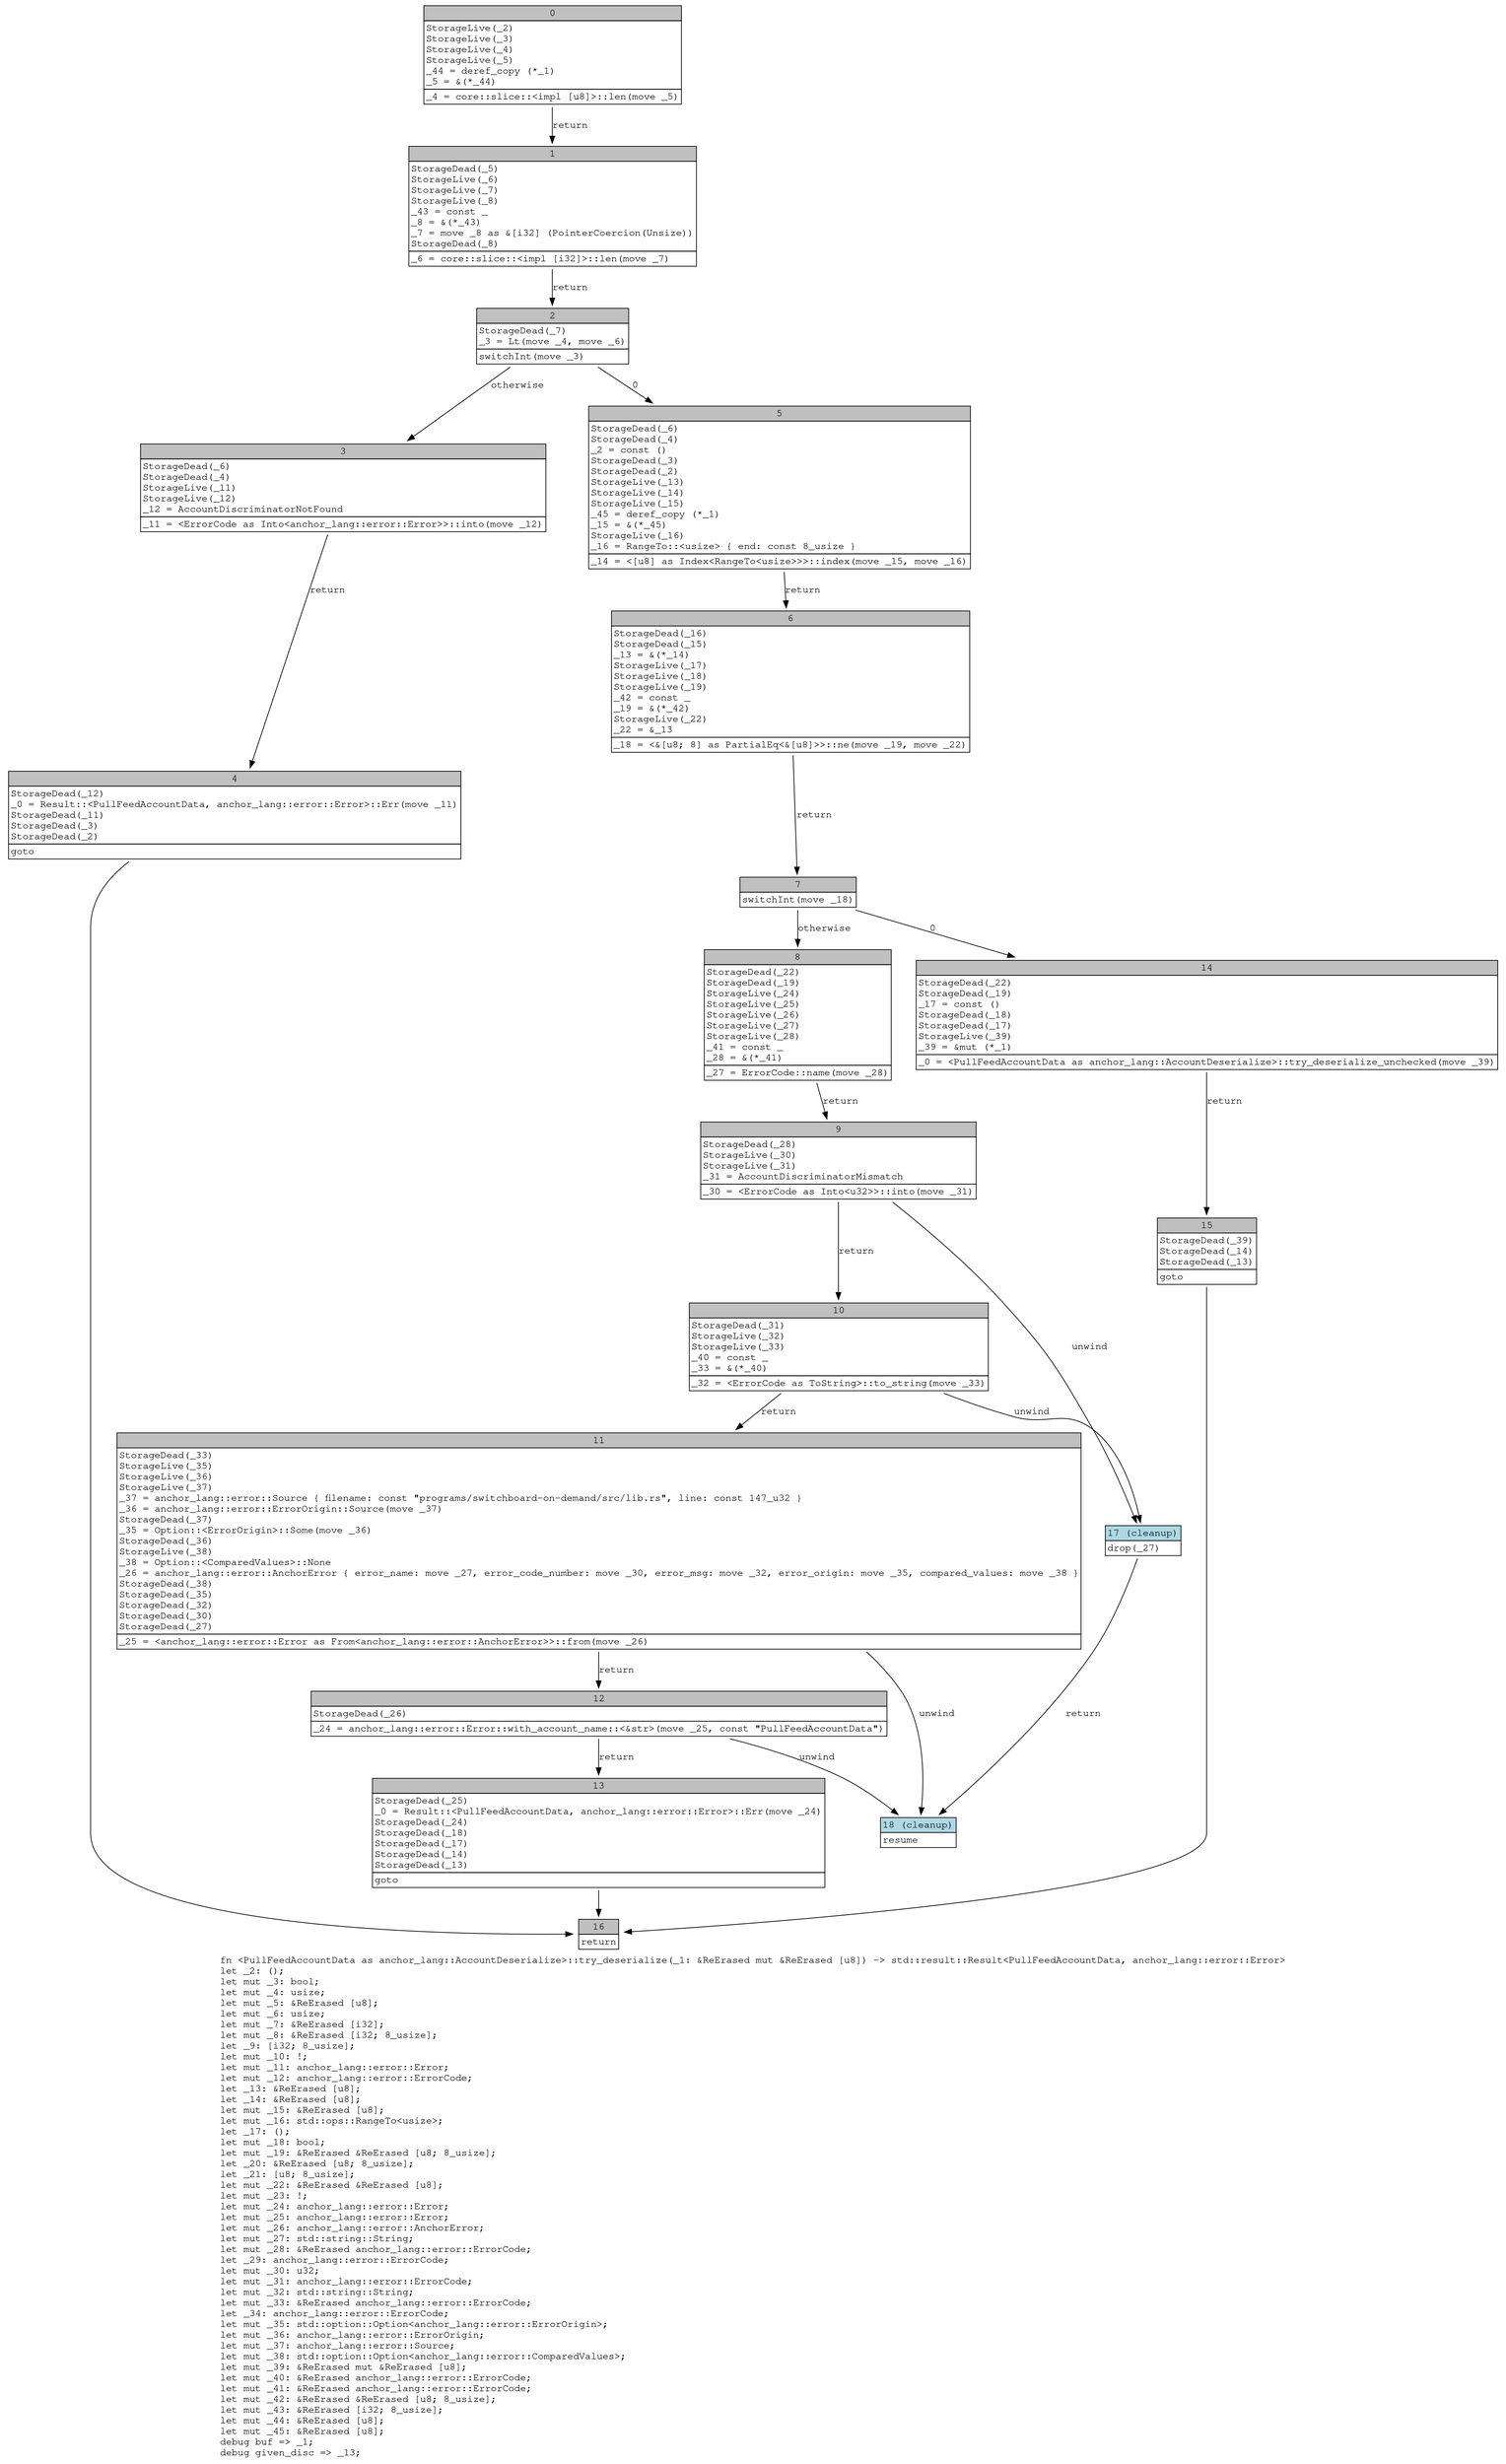 digraph Mir_0_362 {
    graph [fontname="Courier, monospace"];
    node [fontname="Courier, monospace"];
    edge [fontname="Courier, monospace"];
    label=<fn &lt;PullFeedAccountData as anchor_lang::AccountDeserialize&gt;::try_deserialize(_1: &amp;ReErased mut &amp;ReErased [u8]) -&gt; std::result::Result&lt;PullFeedAccountData, anchor_lang::error::Error&gt;<br align="left"/>let _2: ();<br align="left"/>let mut _3: bool;<br align="left"/>let mut _4: usize;<br align="left"/>let mut _5: &amp;ReErased [u8];<br align="left"/>let mut _6: usize;<br align="left"/>let mut _7: &amp;ReErased [i32];<br align="left"/>let mut _8: &amp;ReErased [i32; 8_usize];<br align="left"/>let _9: [i32; 8_usize];<br align="left"/>let mut _10: !;<br align="left"/>let mut _11: anchor_lang::error::Error;<br align="left"/>let mut _12: anchor_lang::error::ErrorCode;<br align="left"/>let _13: &amp;ReErased [u8];<br align="left"/>let _14: &amp;ReErased [u8];<br align="left"/>let mut _15: &amp;ReErased [u8];<br align="left"/>let mut _16: std::ops::RangeTo&lt;usize&gt;;<br align="left"/>let _17: ();<br align="left"/>let mut _18: bool;<br align="left"/>let mut _19: &amp;ReErased &amp;ReErased [u8; 8_usize];<br align="left"/>let _20: &amp;ReErased [u8; 8_usize];<br align="left"/>let _21: [u8; 8_usize];<br align="left"/>let mut _22: &amp;ReErased &amp;ReErased [u8];<br align="left"/>let mut _23: !;<br align="left"/>let mut _24: anchor_lang::error::Error;<br align="left"/>let mut _25: anchor_lang::error::Error;<br align="left"/>let mut _26: anchor_lang::error::AnchorError;<br align="left"/>let mut _27: std::string::String;<br align="left"/>let mut _28: &amp;ReErased anchor_lang::error::ErrorCode;<br align="left"/>let _29: anchor_lang::error::ErrorCode;<br align="left"/>let mut _30: u32;<br align="left"/>let mut _31: anchor_lang::error::ErrorCode;<br align="left"/>let mut _32: std::string::String;<br align="left"/>let mut _33: &amp;ReErased anchor_lang::error::ErrorCode;<br align="left"/>let _34: anchor_lang::error::ErrorCode;<br align="left"/>let mut _35: std::option::Option&lt;anchor_lang::error::ErrorOrigin&gt;;<br align="left"/>let mut _36: anchor_lang::error::ErrorOrigin;<br align="left"/>let mut _37: anchor_lang::error::Source;<br align="left"/>let mut _38: std::option::Option&lt;anchor_lang::error::ComparedValues&gt;;<br align="left"/>let mut _39: &amp;ReErased mut &amp;ReErased [u8];<br align="left"/>let mut _40: &amp;ReErased anchor_lang::error::ErrorCode;<br align="left"/>let mut _41: &amp;ReErased anchor_lang::error::ErrorCode;<br align="left"/>let mut _42: &amp;ReErased &amp;ReErased [u8; 8_usize];<br align="left"/>let mut _43: &amp;ReErased [i32; 8_usize];<br align="left"/>let mut _44: &amp;ReErased [u8];<br align="left"/>let mut _45: &amp;ReErased [u8];<br align="left"/>debug buf =&gt; _1;<br align="left"/>debug given_disc =&gt; _13;<br align="left"/>>;
    bb0__0_362 [shape="none", label=<<table border="0" cellborder="1" cellspacing="0"><tr><td bgcolor="gray" align="center" colspan="1">0</td></tr><tr><td align="left" balign="left">StorageLive(_2)<br/>StorageLive(_3)<br/>StorageLive(_4)<br/>StorageLive(_5)<br/>_44 = deref_copy (*_1)<br/>_5 = &amp;(*_44)<br/></td></tr><tr><td align="left">_4 = core::slice::&lt;impl [u8]&gt;::len(move _5)</td></tr></table>>];
    bb1__0_362 [shape="none", label=<<table border="0" cellborder="1" cellspacing="0"><tr><td bgcolor="gray" align="center" colspan="1">1</td></tr><tr><td align="left" balign="left">StorageDead(_5)<br/>StorageLive(_6)<br/>StorageLive(_7)<br/>StorageLive(_8)<br/>_43 = const _<br/>_8 = &amp;(*_43)<br/>_7 = move _8 as &amp;[i32] (PointerCoercion(Unsize))<br/>StorageDead(_8)<br/></td></tr><tr><td align="left">_6 = core::slice::&lt;impl [i32]&gt;::len(move _7)</td></tr></table>>];
    bb2__0_362 [shape="none", label=<<table border="0" cellborder="1" cellspacing="0"><tr><td bgcolor="gray" align="center" colspan="1">2</td></tr><tr><td align="left" balign="left">StorageDead(_7)<br/>_3 = Lt(move _4, move _6)<br/></td></tr><tr><td align="left">switchInt(move _3)</td></tr></table>>];
    bb3__0_362 [shape="none", label=<<table border="0" cellborder="1" cellspacing="0"><tr><td bgcolor="gray" align="center" colspan="1">3</td></tr><tr><td align="left" balign="left">StorageDead(_6)<br/>StorageDead(_4)<br/>StorageLive(_11)<br/>StorageLive(_12)<br/>_12 = AccountDiscriminatorNotFound<br/></td></tr><tr><td align="left">_11 = &lt;ErrorCode as Into&lt;anchor_lang::error::Error&gt;&gt;::into(move _12)</td></tr></table>>];
    bb4__0_362 [shape="none", label=<<table border="0" cellborder="1" cellspacing="0"><tr><td bgcolor="gray" align="center" colspan="1">4</td></tr><tr><td align="left" balign="left">StorageDead(_12)<br/>_0 = Result::&lt;PullFeedAccountData, anchor_lang::error::Error&gt;::Err(move _11)<br/>StorageDead(_11)<br/>StorageDead(_3)<br/>StorageDead(_2)<br/></td></tr><tr><td align="left">goto</td></tr></table>>];
    bb5__0_362 [shape="none", label=<<table border="0" cellborder="1" cellspacing="0"><tr><td bgcolor="gray" align="center" colspan="1">5</td></tr><tr><td align="left" balign="left">StorageDead(_6)<br/>StorageDead(_4)<br/>_2 = const ()<br/>StorageDead(_3)<br/>StorageDead(_2)<br/>StorageLive(_13)<br/>StorageLive(_14)<br/>StorageLive(_15)<br/>_45 = deref_copy (*_1)<br/>_15 = &amp;(*_45)<br/>StorageLive(_16)<br/>_16 = RangeTo::&lt;usize&gt; { end: const 8_usize }<br/></td></tr><tr><td align="left">_14 = &lt;[u8] as Index&lt;RangeTo&lt;usize&gt;&gt;&gt;::index(move _15, move _16)</td></tr></table>>];
    bb6__0_362 [shape="none", label=<<table border="0" cellborder="1" cellspacing="0"><tr><td bgcolor="gray" align="center" colspan="1">6</td></tr><tr><td align="left" balign="left">StorageDead(_16)<br/>StorageDead(_15)<br/>_13 = &amp;(*_14)<br/>StorageLive(_17)<br/>StorageLive(_18)<br/>StorageLive(_19)<br/>_42 = const _<br/>_19 = &amp;(*_42)<br/>StorageLive(_22)<br/>_22 = &amp;_13<br/></td></tr><tr><td align="left">_18 = &lt;&amp;[u8; 8] as PartialEq&lt;&amp;[u8]&gt;&gt;::ne(move _19, move _22)</td></tr></table>>];
    bb7__0_362 [shape="none", label=<<table border="0" cellborder="1" cellspacing="0"><tr><td bgcolor="gray" align="center" colspan="1">7</td></tr><tr><td align="left">switchInt(move _18)</td></tr></table>>];
    bb8__0_362 [shape="none", label=<<table border="0" cellborder="1" cellspacing="0"><tr><td bgcolor="gray" align="center" colspan="1">8</td></tr><tr><td align="left" balign="left">StorageDead(_22)<br/>StorageDead(_19)<br/>StorageLive(_24)<br/>StorageLive(_25)<br/>StorageLive(_26)<br/>StorageLive(_27)<br/>StorageLive(_28)<br/>_41 = const _<br/>_28 = &amp;(*_41)<br/></td></tr><tr><td align="left">_27 = ErrorCode::name(move _28)</td></tr></table>>];
    bb9__0_362 [shape="none", label=<<table border="0" cellborder="1" cellspacing="0"><tr><td bgcolor="gray" align="center" colspan="1">9</td></tr><tr><td align="left" balign="left">StorageDead(_28)<br/>StorageLive(_30)<br/>StorageLive(_31)<br/>_31 = AccountDiscriminatorMismatch<br/></td></tr><tr><td align="left">_30 = &lt;ErrorCode as Into&lt;u32&gt;&gt;::into(move _31)</td></tr></table>>];
    bb10__0_362 [shape="none", label=<<table border="0" cellborder="1" cellspacing="0"><tr><td bgcolor="gray" align="center" colspan="1">10</td></tr><tr><td align="left" balign="left">StorageDead(_31)<br/>StorageLive(_32)<br/>StorageLive(_33)<br/>_40 = const _<br/>_33 = &amp;(*_40)<br/></td></tr><tr><td align="left">_32 = &lt;ErrorCode as ToString&gt;::to_string(move _33)</td></tr></table>>];
    bb11__0_362 [shape="none", label=<<table border="0" cellborder="1" cellspacing="0"><tr><td bgcolor="gray" align="center" colspan="1">11</td></tr><tr><td align="left" balign="left">StorageDead(_33)<br/>StorageLive(_35)<br/>StorageLive(_36)<br/>StorageLive(_37)<br/>_37 = anchor_lang::error::Source { filename: const &quot;programs/switchboard-on-demand/src/lib.rs&quot;, line: const 147_u32 }<br/>_36 = anchor_lang::error::ErrorOrigin::Source(move _37)<br/>StorageDead(_37)<br/>_35 = Option::&lt;ErrorOrigin&gt;::Some(move _36)<br/>StorageDead(_36)<br/>StorageLive(_38)<br/>_38 = Option::&lt;ComparedValues&gt;::None<br/>_26 = anchor_lang::error::AnchorError { error_name: move _27, error_code_number: move _30, error_msg: move _32, error_origin: move _35, compared_values: move _38 }<br/>StorageDead(_38)<br/>StorageDead(_35)<br/>StorageDead(_32)<br/>StorageDead(_30)<br/>StorageDead(_27)<br/></td></tr><tr><td align="left">_25 = &lt;anchor_lang::error::Error as From&lt;anchor_lang::error::AnchorError&gt;&gt;::from(move _26)</td></tr></table>>];
    bb12__0_362 [shape="none", label=<<table border="0" cellborder="1" cellspacing="0"><tr><td bgcolor="gray" align="center" colspan="1">12</td></tr><tr><td align="left" balign="left">StorageDead(_26)<br/></td></tr><tr><td align="left">_24 = anchor_lang::error::Error::with_account_name::&lt;&amp;str&gt;(move _25, const &quot;PullFeedAccountData&quot;)</td></tr></table>>];
    bb13__0_362 [shape="none", label=<<table border="0" cellborder="1" cellspacing="0"><tr><td bgcolor="gray" align="center" colspan="1">13</td></tr><tr><td align="left" balign="left">StorageDead(_25)<br/>_0 = Result::&lt;PullFeedAccountData, anchor_lang::error::Error&gt;::Err(move _24)<br/>StorageDead(_24)<br/>StorageDead(_18)<br/>StorageDead(_17)<br/>StorageDead(_14)<br/>StorageDead(_13)<br/></td></tr><tr><td align="left">goto</td></tr></table>>];
    bb14__0_362 [shape="none", label=<<table border="0" cellborder="1" cellspacing="0"><tr><td bgcolor="gray" align="center" colspan="1">14</td></tr><tr><td align="left" balign="left">StorageDead(_22)<br/>StorageDead(_19)<br/>_17 = const ()<br/>StorageDead(_18)<br/>StorageDead(_17)<br/>StorageLive(_39)<br/>_39 = &amp;mut (*_1)<br/></td></tr><tr><td align="left">_0 = &lt;PullFeedAccountData as anchor_lang::AccountDeserialize&gt;::try_deserialize_unchecked(move _39)</td></tr></table>>];
    bb15__0_362 [shape="none", label=<<table border="0" cellborder="1" cellspacing="0"><tr><td bgcolor="gray" align="center" colspan="1">15</td></tr><tr><td align="left" balign="left">StorageDead(_39)<br/>StorageDead(_14)<br/>StorageDead(_13)<br/></td></tr><tr><td align="left">goto</td></tr></table>>];
    bb16__0_362 [shape="none", label=<<table border="0" cellborder="1" cellspacing="0"><tr><td bgcolor="gray" align="center" colspan="1">16</td></tr><tr><td align="left">return</td></tr></table>>];
    bb17__0_362 [shape="none", label=<<table border="0" cellborder="1" cellspacing="0"><tr><td bgcolor="lightblue" align="center" colspan="1">17 (cleanup)</td></tr><tr><td align="left">drop(_27)</td></tr></table>>];
    bb18__0_362 [shape="none", label=<<table border="0" cellborder="1" cellspacing="0"><tr><td bgcolor="lightblue" align="center" colspan="1">18 (cleanup)</td></tr><tr><td align="left">resume</td></tr></table>>];
    bb0__0_362 -> bb1__0_362 [label="return"];
    bb1__0_362 -> bb2__0_362 [label="return"];
    bb2__0_362 -> bb5__0_362 [label="0"];
    bb2__0_362 -> bb3__0_362 [label="otherwise"];
    bb3__0_362 -> bb4__0_362 [label="return"];
    bb4__0_362 -> bb16__0_362 [label=""];
    bb5__0_362 -> bb6__0_362 [label="return"];
    bb6__0_362 -> bb7__0_362 [label="return"];
    bb7__0_362 -> bb14__0_362 [label="0"];
    bb7__0_362 -> bb8__0_362 [label="otherwise"];
    bb8__0_362 -> bb9__0_362 [label="return"];
    bb9__0_362 -> bb10__0_362 [label="return"];
    bb9__0_362 -> bb17__0_362 [label="unwind"];
    bb10__0_362 -> bb11__0_362 [label="return"];
    bb10__0_362 -> bb17__0_362 [label="unwind"];
    bb11__0_362 -> bb12__0_362 [label="return"];
    bb11__0_362 -> bb18__0_362 [label="unwind"];
    bb12__0_362 -> bb13__0_362 [label="return"];
    bb12__0_362 -> bb18__0_362 [label="unwind"];
    bb13__0_362 -> bb16__0_362 [label=""];
    bb14__0_362 -> bb15__0_362 [label="return"];
    bb15__0_362 -> bb16__0_362 [label=""];
    bb17__0_362 -> bb18__0_362 [label="return"];
}
